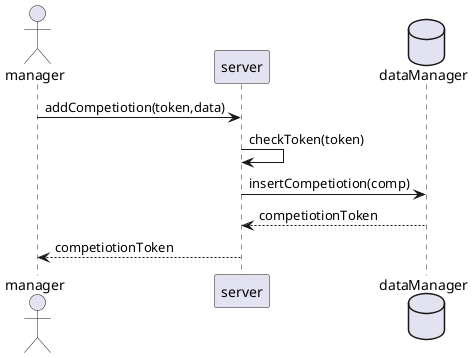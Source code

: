 @startuml new competiotion
actor manager as man
participant server as serv
database dataManager as db

man -> serv:addCompetiotion(token,data)
serv->serv:checkToken(token)
serv->db:insertCompetiotion(comp)
db-->serv:competiotionToken
serv-->man:competiotionToken

@enduml